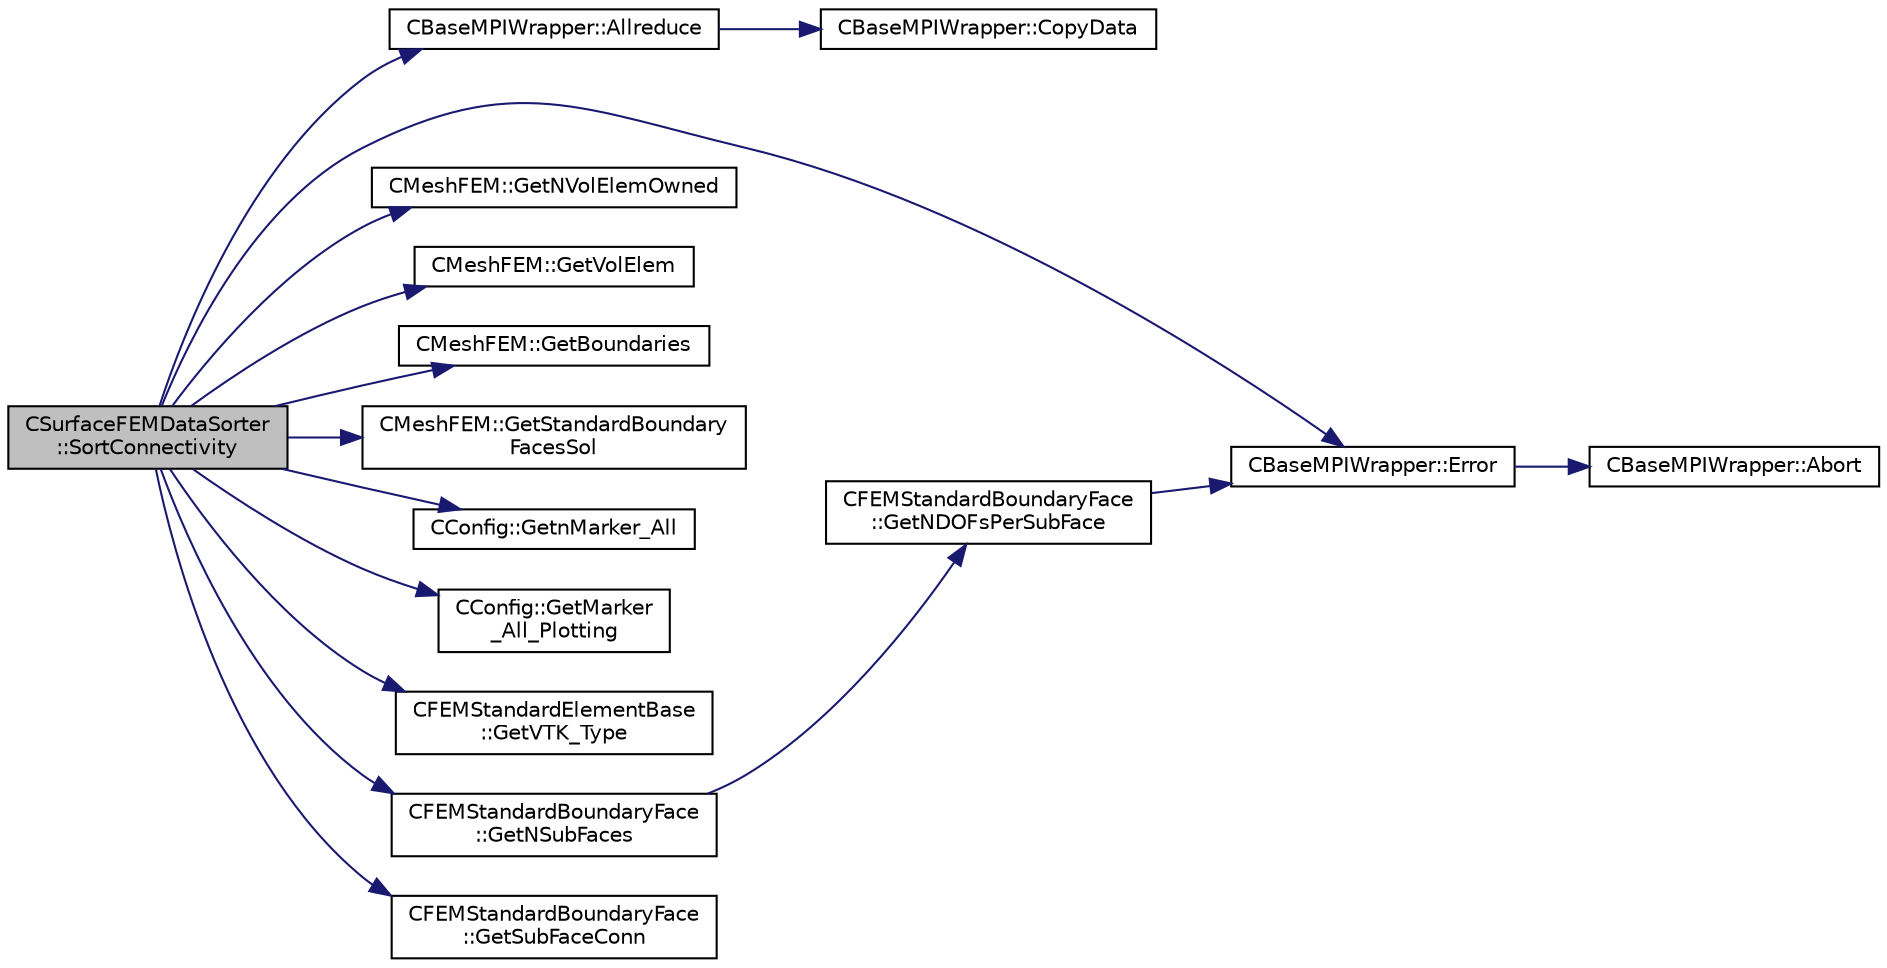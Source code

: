 digraph "CSurfaceFEMDataSorter::SortConnectivity"
{
  edge [fontname="Helvetica",fontsize="10",labelfontname="Helvetica",labelfontsize="10"];
  node [fontname="Helvetica",fontsize="10",shape=record];
  rankdir="LR";
  Node10 [label="CSurfaceFEMDataSorter\l::SortConnectivity",height=0.2,width=0.4,color="black", fillcolor="grey75", style="filled", fontcolor="black"];
  Node10 -> Node11 [color="midnightblue",fontsize="10",style="solid",fontname="Helvetica"];
  Node11 [label="CBaseMPIWrapper::Allreduce",height=0.2,width=0.4,color="black", fillcolor="white", style="filled",URL="$class_c_base_m_p_i_wrapper.html#a637b6fd917a8ca91ce748ba88e0d66b6"];
  Node11 -> Node12 [color="midnightblue",fontsize="10",style="solid",fontname="Helvetica"];
  Node12 [label="CBaseMPIWrapper::CopyData",height=0.2,width=0.4,color="black", fillcolor="white", style="filled",URL="$class_c_base_m_p_i_wrapper.html#a4725cc1dd65b161b483e812a538a5e36"];
  Node10 -> Node13 [color="midnightblue",fontsize="10",style="solid",fontname="Helvetica"];
  Node13 [label="CBaseMPIWrapper::Error",height=0.2,width=0.4,color="black", fillcolor="white", style="filled",URL="$class_c_base_m_p_i_wrapper.html#a04457c47629bda56704e6a8804833eeb"];
  Node13 -> Node14 [color="midnightblue",fontsize="10",style="solid",fontname="Helvetica"];
  Node14 [label="CBaseMPIWrapper::Abort",height=0.2,width=0.4,color="black", fillcolor="white", style="filled",URL="$class_c_base_m_p_i_wrapper.html#a21ef5681e2acb532d345e9bab173ef07"];
  Node10 -> Node15 [color="midnightblue",fontsize="10",style="solid",fontname="Helvetica"];
  Node15 [label="CMeshFEM::GetNVolElemOwned",height=0.2,width=0.4,color="black", fillcolor="white", style="filled",URL="$class_c_mesh_f_e_m.html#a665c7319b3d55a66ba83cd074b35f9a5",tooltip="Function, which makes available the number of owned volume elements in the local FEM mesh..."];
  Node10 -> Node16 [color="midnightblue",fontsize="10",style="solid",fontname="Helvetica"];
  Node16 [label="CMeshFEM::GetVolElem",height=0.2,width=0.4,color="black", fillcolor="white", style="filled",URL="$class_c_mesh_f_e_m.html#a838a7b4f4ad6edcf019a90113a09b290",tooltip="Function, which makes available the volume elements in the local FEM mesh. "];
  Node10 -> Node17 [color="midnightblue",fontsize="10",style="solid",fontname="Helvetica"];
  Node17 [label="CMeshFEM::GetBoundaries",height=0.2,width=0.4,color="black", fillcolor="white", style="filled",URL="$class_c_mesh_f_e_m.html#ab056ee4e0e2283a391d35c5412406c1d",tooltip="Function, which makes available the boundaries of the local FEM mesh. "];
  Node10 -> Node18 [color="midnightblue",fontsize="10",style="solid",fontname="Helvetica"];
  Node18 [label="CMeshFEM::GetStandardBoundary\lFacesSol",height=0.2,width=0.4,color="black", fillcolor="white", style="filled",URL="$class_c_mesh_f_e_m.html#ad52714f971aaaa67a26012d286f51090",tooltip="Function, which makes available the standard boundary faces of the solution. "];
  Node10 -> Node19 [color="midnightblue",fontsize="10",style="solid",fontname="Helvetica"];
  Node19 [label="CConfig::GetnMarker_All",height=0.2,width=0.4,color="black", fillcolor="white", style="filled",URL="$class_c_config.html#a300c4884edfc0c2acf395036439004f4",tooltip="Get the total number of boundary markers including send/receive domains. "];
  Node10 -> Node20 [color="midnightblue",fontsize="10",style="solid",fontname="Helvetica"];
  Node20 [label="CConfig::GetMarker\l_All_Plotting",height=0.2,width=0.4,color="black", fillcolor="white", style="filled",URL="$class_c_config.html#a842c696afec970f97c070b32cae79d37",tooltip="Get the plotting information for a marker val_marker. "];
  Node10 -> Node21 [color="midnightblue",fontsize="10",style="solid",fontname="Helvetica"];
  Node21 [label="CFEMStandardElementBase\l::GetVTK_Type",height=0.2,width=0.4,color="black", fillcolor="white", style="filled",URL="$class_c_f_e_m_standard_element_base.html#a3a739564577c5df4be8022f785a60c23",tooltip="Function, which makes available the type of the element. "];
  Node10 -> Node22 [color="midnightblue",fontsize="10",style="solid",fontname="Helvetica"];
  Node22 [label="CFEMStandardBoundaryFace\l::GetNSubFaces",height=0.2,width=0.4,color="black", fillcolor="white", style="filled",URL="$class_c_f_e_m_standard_boundary_face.html#a0105c39f5b81141fbda352feac8d09e0",tooltip="Function, which makes available the number of linear subfaces used for plotting, among others..."];
  Node22 -> Node23 [color="midnightblue",fontsize="10",style="solid",fontname="Helvetica"];
  Node23 [label="CFEMStandardBoundaryFace\l::GetNDOFsPerSubFace",height=0.2,width=0.4,color="black", fillcolor="white", style="filled",URL="$class_c_f_e_m_standard_boundary_face.html#a8607e35cb6b702df59cc8f429d54d022",tooltip="Function, which makes available the number of DOFs of a linear subface, used for plotting, among others, plotting. "];
  Node23 -> Node13 [color="midnightblue",fontsize="10",style="solid",fontname="Helvetica"];
  Node10 -> Node24 [color="midnightblue",fontsize="10",style="solid",fontname="Helvetica"];
  Node24 [label="CFEMStandardBoundaryFace\l::GetSubFaceConn",height=0.2,width=0.4,color="black", fillcolor="white", style="filled",URL="$class_c_f_e_m_standard_boundary_face.html#ada45f8e04d0e5946b77b16378e5431e7",tooltip="Function, which makes available the the connectivity of the linear subfaces as a const pointer..."];
}
